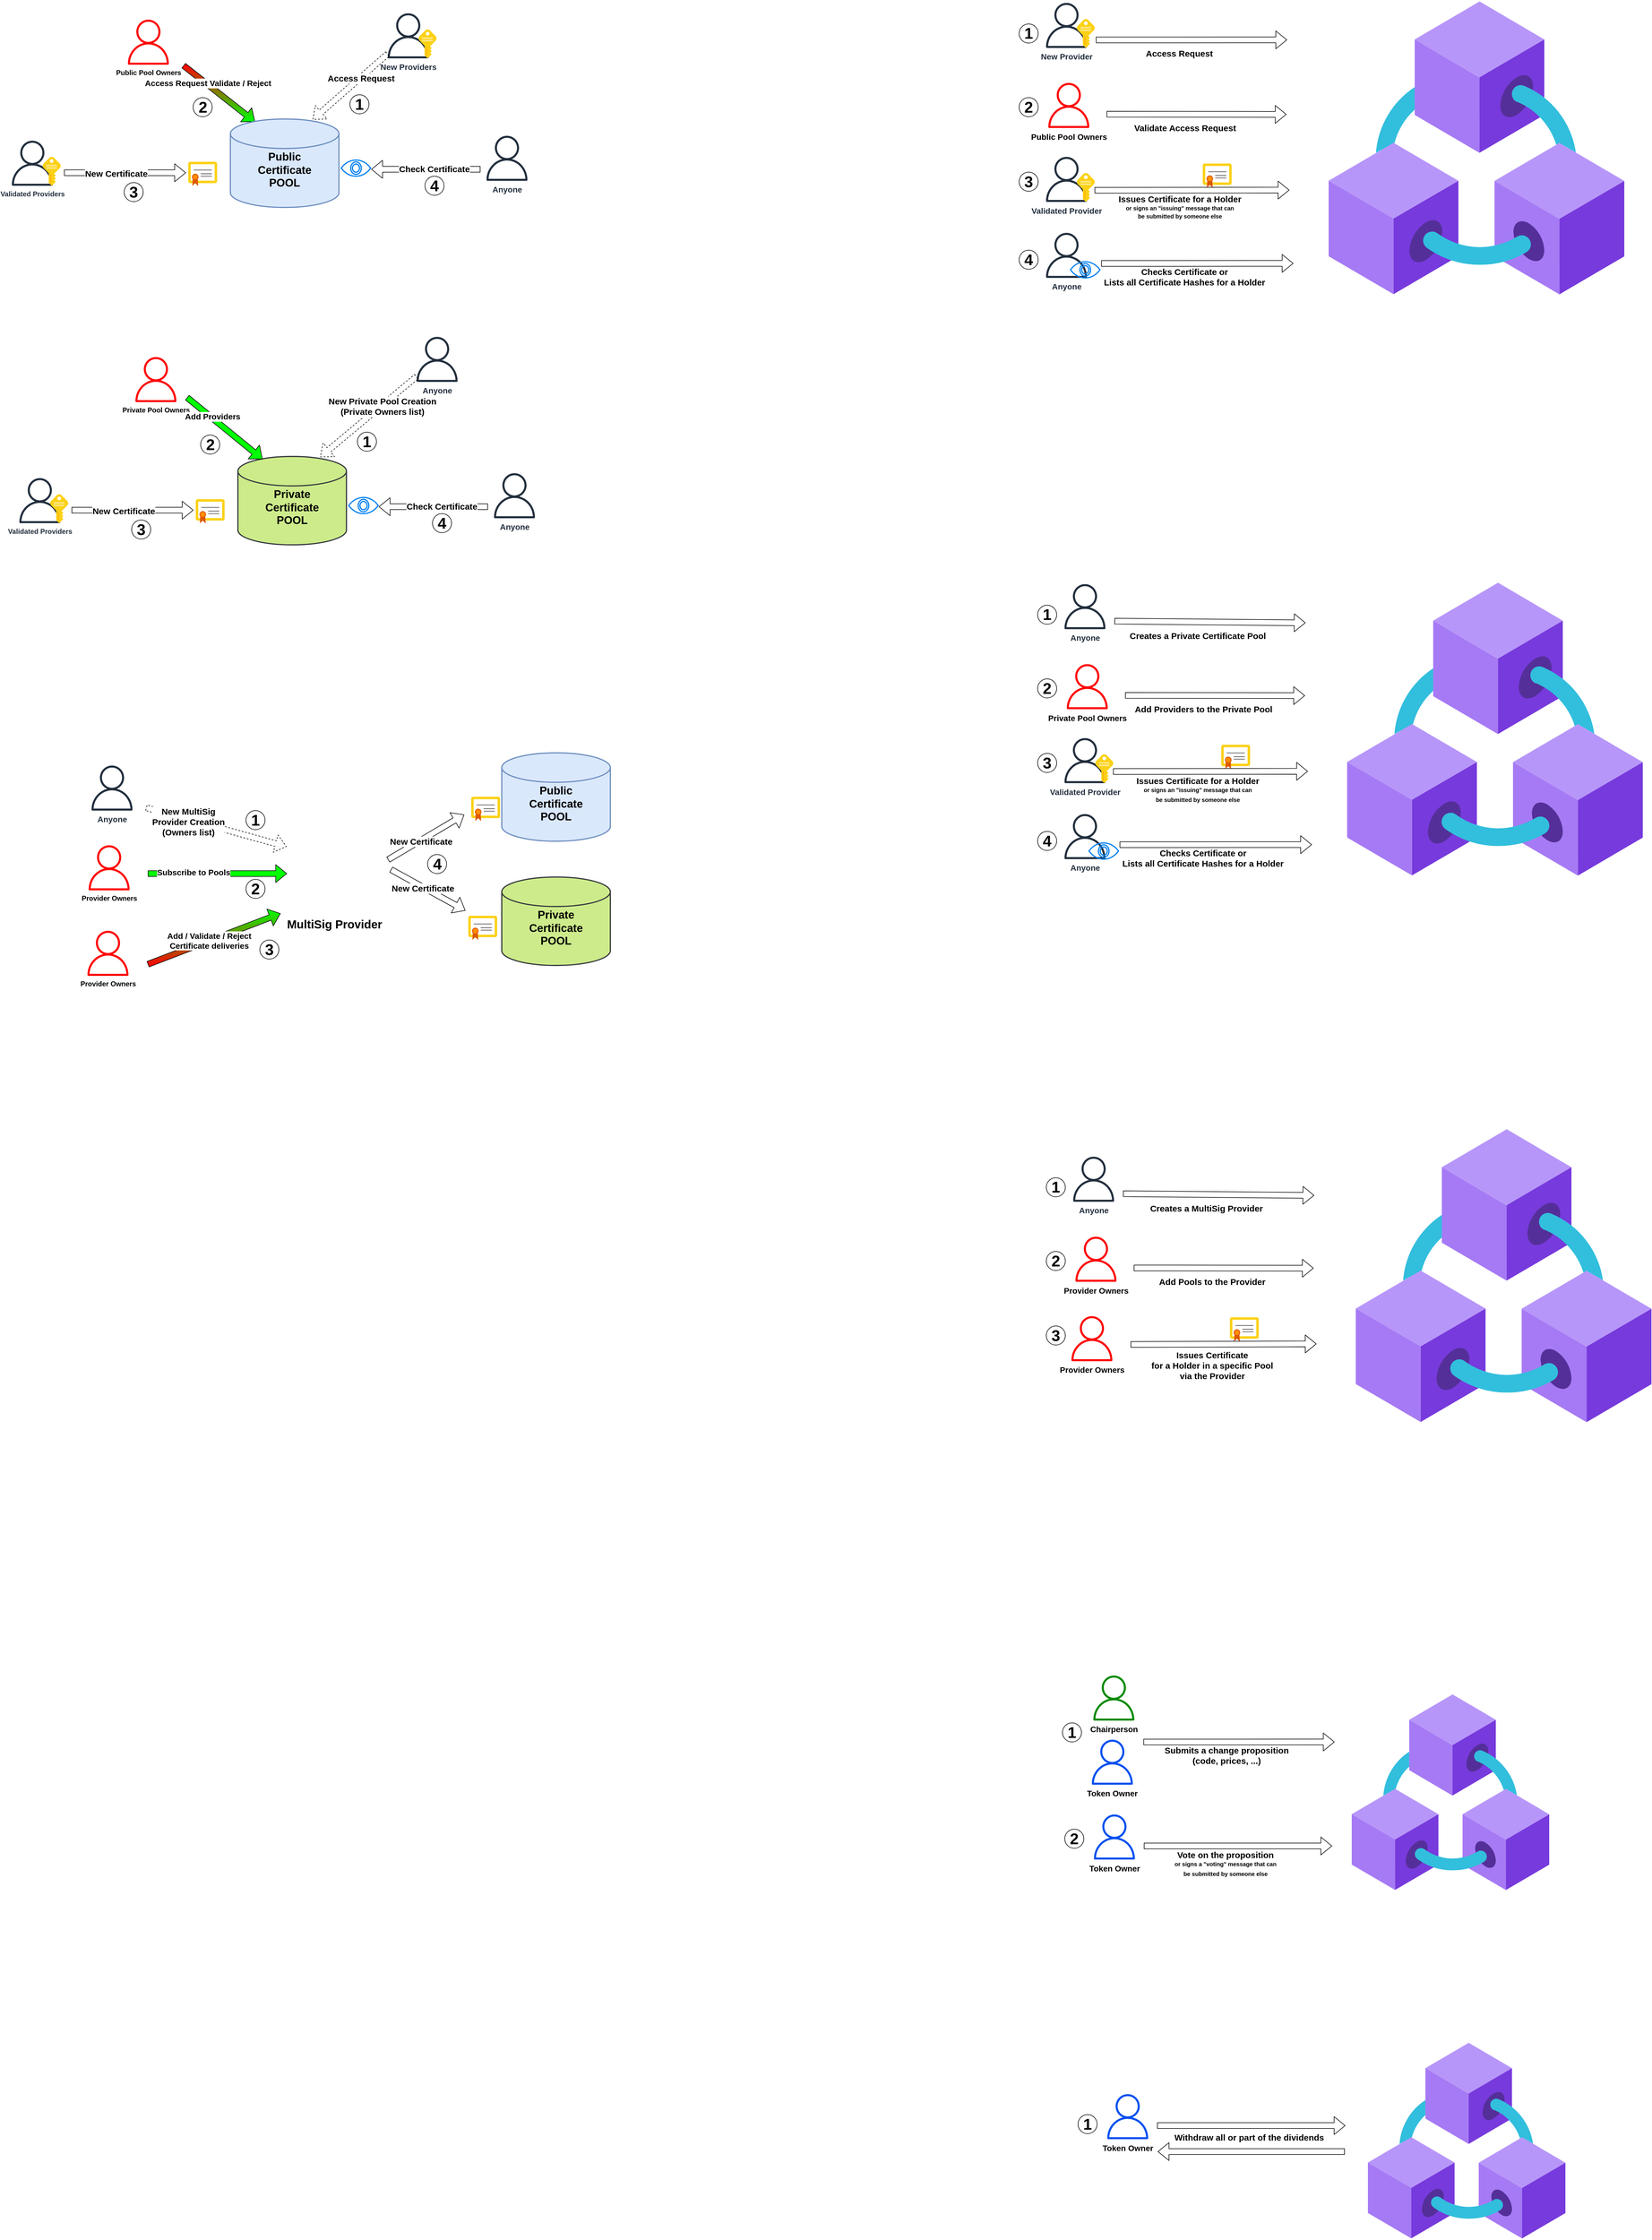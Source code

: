 <mxfile version="15.2.9" type="github">
  <diagram id="2_7LosgEdVpiRMIQfIVS" name="Page-1">
    <mxGraphModel dx="1146" dy="548" grid="0" gridSize="10" guides="1" tooltips="1" connect="1" arrows="1" fold="1" page="0" pageScale="1" pageWidth="827" pageHeight="1169" math="0" shadow="0">
      <root>
        <mxCell id="0" />
        <mxCell id="1" parent="0" />
        <mxCell id="CVqee3alxtFutnKoP7we-18" value="" style="shape=flexArrow;endArrow=classic;html=1;fillColor=#FF0000;gradientColor=#00FF00;entryX=0.227;entryY=0.031;entryDx=0;entryDy=0;entryPerimeter=0;exitX=0.906;exitY=0.961;exitDx=0;exitDy=0;exitPerimeter=0;" parent="1" source="CVqee3alxtFutnKoP7we-11" target="CVqee3alxtFutnKoP7we-1" edge="1">
          <mxGeometry width="50" height="50" relative="1" as="geometry">
            <mxPoint x="355" y="125" as="sourcePoint" />
            <mxPoint x="544" y="204" as="targetPoint" />
          </mxGeometry>
        </mxCell>
        <mxCell id="CVqee3alxtFutnKoP7we-19" value="&lt;b&gt;&lt;font style=&quot;font-size: 14px&quot;&gt;Access Request Validate / Reject&lt;/font&gt;&lt;/b&gt;" style="edgeLabel;html=1;align=center;verticalAlign=middle;resizable=0;points=[];" parent="CVqee3alxtFutnKoP7we-18" vertex="1" connectable="0">
          <mxGeometry x="-0.347" y="2" relative="1" as="geometry">
            <mxPoint as="offset" />
          </mxGeometry>
        </mxCell>
        <mxCell id="CVqee3alxtFutnKoP7we-1" value="&lt;b&gt;&lt;font style=&quot;font-size: 19px&quot;&gt;&lt;br&gt;Public&lt;br&gt;Certificate&lt;br&gt;POOL&lt;/font&gt;&lt;/b&gt;" style="strokeWidth=2;html=1;shape=mxgraph.flowchart.database;whiteSpace=wrap;fillColor=#dae8fc;strokeColor=#6c8ebf;" parent="1" vertex="1">
          <mxGeometry x="452" y="210" width="188" height="153" as="geometry" />
        </mxCell>
        <mxCell id="CVqee3alxtFutnKoP7we-3" value="&lt;b&gt;Validated Providers&lt;/b&gt;" style="outlineConnect=0;fontColor=#232F3E;gradientColor=none;fillColor=#232F3E;strokeColor=none;dashed=0;verticalLabelPosition=bottom;verticalAlign=top;align=center;html=1;fontSize=12;fontStyle=0;aspect=fixed;pointerEvents=1;shape=mxgraph.aws4.user;" parent="1" vertex="1">
          <mxGeometry x="70" y="247.5" width="78" height="78" as="geometry" />
        </mxCell>
        <mxCell id="CVqee3alxtFutnKoP7we-4" value="&lt;font style=&quot;font-size: 14px&quot;&gt;&lt;b&gt;Anyone&lt;/b&gt;&lt;/font&gt;" style="outlineConnect=0;fontColor=#232F3E;gradientColor=none;fillColor=#232F3E;strokeColor=none;dashed=0;verticalLabelPosition=bottom;verticalAlign=top;align=center;html=1;fontSize=12;fontStyle=0;aspect=fixed;pointerEvents=1;shape=mxgraph.aws4.user;" parent="1" vertex="1">
          <mxGeometry x="892" y="239" width="78" height="78" as="geometry" />
        </mxCell>
        <mxCell id="CVqee3alxtFutnKoP7we-8" value="" style="aspect=fixed;html=1;points=[];align=center;image;fontSize=12;image=img/lib/mscae/Certificate.svg;fillColor=none;" parent="1" vertex="1">
          <mxGeometry x="379" y="284" width="50" height="42" as="geometry" />
        </mxCell>
        <mxCell id="CVqee3alxtFutnKoP7we-10" value="&lt;b&gt;Public Pool Owners&lt;/b&gt;" style="outlineConnect=0;dashed=0;verticalLabelPosition=bottom;verticalAlign=top;align=center;html=1;fontSize=12;fontStyle=0;aspect=fixed;pointerEvents=1;shape=mxgraph.aws4.user;strokeColor=#36393d;fillColor=#FF0000;" parent="1" vertex="1">
          <mxGeometry x="271" y="38" width="78" height="78" as="geometry" />
        </mxCell>
        <mxCell id="CVqee3alxtFutnKoP7we-11" value="" style="shape=image;html=1;verticalAlign=top;verticalLabelPosition=bottom;labelBackgroundColor=#ffffff;imageAspect=0;aspect=fixed;image=https://cdn0.iconfinder.com/data/icons/small-n-flat/24/678136-shield-warning-128.png;strokeColor=#000000;fillColor=#000000;" parent="1" vertex="1">
          <mxGeometry x="311" y="54" width="66" height="66" as="geometry" />
        </mxCell>
        <mxCell id="CVqee3alxtFutnKoP7we-12" value="" style="shape=flexArrow;endArrow=classic;html=1;" parent="1" edge="1">
          <mxGeometry width="50" height="50" relative="1" as="geometry">
            <mxPoint x="164" y="303" as="sourcePoint" />
            <mxPoint x="375" y="303" as="targetPoint" />
          </mxGeometry>
        </mxCell>
        <mxCell id="CVqee3alxtFutnKoP7we-23" value="&lt;b&gt;&lt;font style=&quot;font-size: 15px&quot;&gt;New Certificate&lt;/font&gt;&lt;/b&gt;" style="edgeLabel;html=1;align=center;verticalAlign=middle;resizable=0;points=[];" parent="CVqee3alxtFutnKoP7we-12" vertex="1" connectable="0">
          <mxGeometry x="-0.146" y="-1" relative="1" as="geometry">
            <mxPoint as="offset" />
          </mxGeometry>
        </mxCell>
        <mxCell id="CVqee3alxtFutnKoP7we-5" value="" style="aspect=fixed;html=1;points=[];align=center;image;fontSize=12;image=img/lib/mscae/Key.svg;fillColor=none;" parent="1" vertex="1">
          <mxGeometry x="127" y="275.5" width="31" height="50" as="geometry" />
        </mxCell>
        <mxCell id="CVqee3alxtFutnKoP7we-13" value="&lt;b&gt;&lt;font style=&quot;font-size: 14px&quot;&gt;New Providers&lt;/font&gt;&lt;/b&gt;" style="outlineConnect=0;fontColor=#232F3E;gradientColor=none;fillColor=#232F3E;strokeColor=none;dashed=0;verticalLabelPosition=bottom;verticalAlign=top;align=center;html=1;fontSize=12;fontStyle=0;aspect=fixed;pointerEvents=1;shape=mxgraph.aws4.user;" parent="1" vertex="1">
          <mxGeometry x="721" y="27" width="78" height="78" as="geometry" />
        </mxCell>
        <mxCell id="CVqee3alxtFutnKoP7we-14" value="" style="aspect=fixed;html=1;points=[];align=center;image;fontSize=12;image=img/lib/mscae/Key.svg;fillColor=none;" parent="1" vertex="1">
          <mxGeometry x="778" y="55" width="31" height="50" as="geometry" />
        </mxCell>
        <mxCell id="CVqee3alxtFutnKoP7we-16" value="" style="shape=flexArrow;endArrow=classic;html=1;dashed=1;entryX=0.758;entryY=0.007;entryDx=0;entryDy=0;entryPerimeter=0;" parent="1" source="CVqee3alxtFutnKoP7we-13" target="CVqee3alxtFutnKoP7we-1" edge="1">
          <mxGeometry width="50" height="50" relative="1" as="geometry">
            <mxPoint x="927" y="-37" as="sourcePoint" />
            <mxPoint x="563" y="203" as="targetPoint" />
          </mxGeometry>
        </mxCell>
        <mxCell id="CVqee3alxtFutnKoP7we-17" value="&lt;b&gt;&lt;font style=&quot;font-size: 15px&quot;&gt;Access Request&lt;/font&gt;&lt;/b&gt;" style="edgeLabel;html=1;align=center;verticalAlign=middle;resizable=0;points=[];" parent="CVqee3alxtFutnKoP7we-16" vertex="1" connectable="0">
          <mxGeometry x="-0.28" y="1" relative="1" as="geometry">
            <mxPoint as="offset" />
          </mxGeometry>
        </mxCell>
        <mxCell id="CVqee3alxtFutnKoP7we-25" value="&lt;font size=&quot;1&quot;&gt;&lt;b style=&quot;font-size: 27px&quot;&gt;1&lt;/b&gt;&lt;/font&gt;" style="ellipse;whiteSpace=wrap;html=1;aspect=fixed;strokeColor=#000000;fillColor=none;" parent="1" vertex="1">
          <mxGeometry x="659" y="168" width="33" height="33" as="geometry" />
        </mxCell>
        <mxCell id="CVqee3alxtFutnKoP7we-26" value="&lt;font size=&quot;1&quot;&gt;&lt;b style=&quot;font-size: 27px&quot;&gt;2&lt;/b&gt;&lt;/font&gt;" style="ellipse;whiteSpace=wrap;html=1;aspect=fixed;strokeColor=#000000;fillColor=none;" parent="1" vertex="1">
          <mxGeometry x="387.5" y="173" width="33" height="33" as="geometry" />
        </mxCell>
        <mxCell id="CVqee3alxtFutnKoP7we-27" value="&lt;font size=&quot;1&quot;&gt;&lt;b style=&quot;font-size: 27px&quot;&gt;3&lt;/b&gt;&lt;/font&gt;" style="ellipse;whiteSpace=wrap;html=1;aspect=fixed;strokeColor=#000000;fillColor=none;" parent="1" vertex="1">
          <mxGeometry x="268" y="320" width="33" height="33" as="geometry" />
        </mxCell>
        <mxCell id="CVqee3alxtFutnKoP7we-28" value="" style="html=1;verticalLabelPosition=bottom;align=center;labelBackgroundColor=#ffffff;verticalAlign=top;strokeWidth=2;strokeColor=#0080F0;shadow=0;dashed=0;shape=mxgraph.ios7.icons.eye;fillColor=none;" parent="1" vertex="1">
          <mxGeometry x="644" y="281" width="51" height="28" as="geometry" />
        </mxCell>
        <mxCell id="CVqee3alxtFutnKoP7we-29" value="" style="shape=flexArrow;endArrow=classic;html=1;" parent="1" edge="1">
          <mxGeometry width="50" height="50" relative="1" as="geometry">
            <mxPoint x="885" y="297" as="sourcePoint" />
            <mxPoint x="696" y="297" as="targetPoint" />
          </mxGeometry>
        </mxCell>
        <mxCell id="CVqee3alxtFutnKoP7we-30" value="&lt;b&gt;&lt;font style=&quot;font-size: 15px&quot;&gt;Check Certificate&lt;/font&gt;&lt;/b&gt;" style="edgeLabel;html=1;align=center;verticalAlign=middle;resizable=0;points=[];" parent="CVqee3alxtFutnKoP7we-29" vertex="1" connectable="0">
          <mxGeometry x="-0.146" y="-1" relative="1" as="geometry">
            <mxPoint as="offset" />
          </mxGeometry>
        </mxCell>
        <mxCell id="CVqee3alxtFutnKoP7we-32" value="&lt;font size=&quot;1&quot;&gt;&lt;b style=&quot;font-size: 27px&quot;&gt;4&lt;/b&gt;&lt;/font&gt;" style="ellipse;whiteSpace=wrap;html=1;aspect=fixed;strokeColor=#000000;fillColor=none;" parent="1" vertex="1">
          <mxGeometry x="789" y="309" width="33" height="33" as="geometry" />
        </mxCell>
        <mxCell id="CVqee3alxtFutnKoP7we-56" value="" style="shape=image;html=1;verticalAlign=top;verticalLabelPosition=bottom;labelBackgroundColor=#ffffff;imageAspect=0;aspect=fixed;image=https://cdn4.iconfinder.com/data/icons/cryptocoins/227/ETH-alt-128.png;strokeColor=#000000;fillColor=#FF0000;" parent="1" vertex="1">
          <mxGeometry x="644" y="97" width="35" height="35" as="geometry" />
        </mxCell>
        <mxCell id="CVqee3alxtFutnKoP7we-79" value="" style="shape=image;html=1;verticalAlign=top;verticalLabelPosition=bottom;labelBackgroundColor=#ffffff;imageAspect=0;aspect=fixed;image=https://cdn4.iconfinder.com/data/icons/cryptocoins/227/ETH-alt-128.png;strokeColor=#000000;fillColor=#FF0000;" parent="1" vertex="1">
          <mxGeometry x="271" y="254" width="35" height="35" as="geometry" />
        </mxCell>
        <mxCell id="CVqee3alxtFutnKoP7we-80" value="&lt;b&gt;&lt;font style=&quot;font-size: 19px&quot;&gt;&lt;br&gt;Private&lt;br&gt;Certificate&lt;br&gt;POOL&lt;/font&gt;&lt;/b&gt;" style="strokeWidth=2;html=1;shape=mxgraph.flowchart.database;whiteSpace=wrap;fillColor=#cdeb8b;strokeColor=#36393d;" parent="1" vertex="1">
          <mxGeometry x="465" y="794" width="188" height="153" as="geometry" />
        </mxCell>
        <mxCell id="CVqee3alxtFutnKoP7we-81" value="&lt;b&gt;Validated Providers&lt;/b&gt;" style="outlineConnect=0;fontColor=#232F3E;gradientColor=none;fillColor=#232F3E;strokeColor=none;dashed=0;verticalLabelPosition=bottom;verticalAlign=top;align=center;html=1;fontSize=12;fontStyle=0;aspect=fixed;pointerEvents=1;shape=mxgraph.aws4.user;" parent="1" vertex="1">
          <mxGeometry x="83" y="831.5" width="78" height="78" as="geometry" />
        </mxCell>
        <mxCell id="CVqee3alxtFutnKoP7we-82" value="&lt;font style=&quot;font-size: 14px&quot;&gt;&lt;b&gt;Anyone&lt;/b&gt;&lt;/font&gt;" style="outlineConnect=0;fontColor=#232F3E;gradientColor=none;fillColor=#232F3E;strokeColor=none;dashed=0;verticalLabelPosition=bottom;verticalAlign=top;align=center;html=1;fontSize=12;fontStyle=0;aspect=fixed;pointerEvents=1;shape=mxgraph.aws4.user;" parent="1" vertex="1">
          <mxGeometry x="905" y="823" width="78" height="78" as="geometry" />
        </mxCell>
        <mxCell id="CVqee3alxtFutnKoP7we-83" value="" style="aspect=fixed;html=1;points=[];align=center;image;fontSize=12;image=img/lib/mscae/Certificate.svg;fillColor=none;" parent="1" vertex="1">
          <mxGeometry x="392" y="868" width="50" height="42" as="geometry" />
        </mxCell>
        <mxCell id="CVqee3alxtFutnKoP7we-84" value="&lt;b&gt;Private Pool Owners&lt;/b&gt;" style="outlineConnect=0;dashed=0;verticalLabelPosition=bottom;verticalAlign=top;align=center;html=1;fontSize=12;fontStyle=0;aspect=fixed;pointerEvents=1;shape=mxgraph.aws4.user;strokeColor=#36393d;fillColor=#FF0000;" parent="1" vertex="1">
          <mxGeometry x="284" y="622" width="78" height="78" as="geometry" />
        </mxCell>
        <mxCell id="CVqee3alxtFutnKoP7we-85" value="" style="shape=image;html=1;verticalAlign=top;verticalLabelPosition=bottom;labelBackgroundColor=#ffffff;imageAspect=0;aspect=fixed;image=https://cdn0.iconfinder.com/data/icons/small-n-flat/24/678136-shield-warning-128.png;strokeColor=#000000;fillColor=#000000;" parent="1" vertex="1">
          <mxGeometry x="324" y="638" width="66" height="66" as="geometry" />
        </mxCell>
        <mxCell id="CVqee3alxtFutnKoP7we-86" value="" style="shape=flexArrow;endArrow=classic;html=1;" parent="1" edge="1">
          <mxGeometry width="50" height="50" relative="1" as="geometry">
            <mxPoint x="177" y="887" as="sourcePoint" />
            <mxPoint x="388" y="887" as="targetPoint" />
          </mxGeometry>
        </mxCell>
        <mxCell id="CVqee3alxtFutnKoP7we-87" value="&lt;b&gt;&lt;font style=&quot;font-size: 15px&quot;&gt;New Certificate&lt;/font&gt;&lt;/b&gt;" style="edgeLabel;html=1;align=center;verticalAlign=middle;resizable=0;points=[];" parent="CVqee3alxtFutnKoP7we-86" vertex="1" connectable="0">
          <mxGeometry x="-0.146" y="-1" relative="1" as="geometry">
            <mxPoint as="offset" />
          </mxGeometry>
        </mxCell>
        <mxCell id="CVqee3alxtFutnKoP7we-88" value="" style="aspect=fixed;html=1;points=[];align=center;image;fontSize=12;image=img/lib/mscae/Key.svg;fillColor=none;" parent="1" vertex="1">
          <mxGeometry x="140" y="859.5" width="31" height="50" as="geometry" />
        </mxCell>
        <mxCell id="CVqee3alxtFutnKoP7we-89" value="&lt;b style=&quot;font-size: 14px&quot;&gt;Anyone&lt;/b&gt;" style="outlineConnect=0;fontColor=#232F3E;gradientColor=none;fillColor=#232F3E;strokeColor=none;dashed=0;verticalLabelPosition=bottom;verticalAlign=top;align=center;html=1;fontSize=12;fontStyle=0;aspect=fixed;pointerEvents=1;shape=mxgraph.aws4.user;" parent="1" vertex="1">
          <mxGeometry x="771" y="587" width="78" height="78" as="geometry" />
        </mxCell>
        <mxCell id="CVqee3alxtFutnKoP7we-91" value="" style="shape=flexArrow;endArrow=classic;html=1;dashed=1;entryX=0.758;entryY=0.007;entryDx=0;entryDy=0;entryPerimeter=0;" parent="1" source="CVqee3alxtFutnKoP7we-89" target="CVqee3alxtFutnKoP7we-80" edge="1">
          <mxGeometry width="50" height="50" relative="1" as="geometry">
            <mxPoint x="940" y="547" as="sourcePoint" />
            <mxPoint x="576" y="787" as="targetPoint" />
          </mxGeometry>
        </mxCell>
        <mxCell id="CVqee3alxtFutnKoP7we-92" value="&lt;b&gt;&lt;font style=&quot;font-size: 15px&quot;&gt;New Private Pool Creation&lt;br&gt;(Private Owners list)&lt;br&gt;&lt;/font&gt;&lt;/b&gt;" style="edgeLabel;html=1;align=center;verticalAlign=middle;resizable=0;points=[];" parent="CVqee3alxtFutnKoP7we-91" vertex="1" connectable="0">
          <mxGeometry x="-0.28" y="1" relative="1" as="geometry">
            <mxPoint as="offset" />
          </mxGeometry>
        </mxCell>
        <mxCell id="CVqee3alxtFutnKoP7we-93" value="" style="shape=flexArrow;endArrow=classic;html=1;entryX=0.227;entryY=0.031;entryDx=0;entryDy=0;entryPerimeter=0;fillColor=#00FF00;" parent="1" target="CVqee3alxtFutnKoP7we-80" edge="1">
          <mxGeometry width="50" height="50" relative="1" as="geometry">
            <mxPoint x="377" y="692" as="sourcePoint" />
            <mxPoint x="557" y="788" as="targetPoint" />
          </mxGeometry>
        </mxCell>
        <mxCell id="CVqee3alxtFutnKoP7we-94" value="&lt;b&gt;&lt;font style=&quot;font-size: 14px&quot;&gt;Add Providers&lt;/font&gt;&lt;/b&gt;" style="edgeLabel;html=1;align=center;verticalAlign=middle;resizable=0;points=[];" parent="CVqee3alxtFutnKoP7we-93" vertex="1" connectable="0">
          <mxGeometry x="-0.347" y="2" relative="1" as="geometry">
            <mxPoint as="offset" />
          </mxGeometry>
        </mxCell>
        <mxCell id="CVqee3alxtFutnKoP7we-95" value="&lt;font size=&quot;1&quot;&gt;&lt;b style=&quot;font-size: 27px&quot;&gt;1&lt;/b&gt;&lt;/font&gt;" style="ellipse;whiteSpace=wrap;html=1;aspect=fixed;strokeColor=#000000;fillColor=none;" parent="1" vertex="1">
          <mxGeometry x="672" y="752" width="33" height="33" as="geometry" />
        </mxCell>
        <mxCell id="CVqee3alxtFutnKoP7we-96" value="&lt;font size=&quot;1&quot;&gt;&lt;b style=&quot;font-size: 27px&quot;&gt;2&lt;/b&gt;&lt;/font&gt;" style="ellipse;whiteSpace=wrap;html=1;aspect=fixed;strokeColor=#000000;fillColor=none;" parent="1" vertex="1">
          <mxGeometry x="400.5" y="757" width="33" height="33" as="geometry" />
        </mxCell>
        <mxCell id="CVqee3alxtFutnKoP7we-97" value="&lt;font size=&quot;1&quot;&gt;&lt;b style=&quot;font-size: 27px&quot;&gt;3&lt;/b&gt;&lt;/font&gt;" style="ellipse;whiteSpace=wrap;html=1;aspect=fixed;strokeColor=#000000;fillColor=none;" parent="1" vertex="1">
          <mxGeometry x="281" y="904" width="33" height="33" as="geometry" />
        </mxCell>
        <mxCell id="CVqee3alxtFutnKoP7we-98" value="" style="html=1;verticalLabelPosition=bottom;align=center;labelBackgroundColor=#ffffff;verticalAlign=top;strokeWidth=2;strokeColor=#0080F0;shadow=0;dashed=0;shape=mxgraph.ios7.icons.eye;fillColor=none;" parent="1" vertex="1">
          <mxGeometry x="657" y="865" width="51" height="28" as="geometry" />
        </mxCell>
        <mxCell id="CVqee3alxtFutnKoP7we-99" value="" style="shape=flexArrow;endArrow=classic;html=1;" parent="1" edge="1">
          <mxGeometry width="50" height="50" relative="1" as="geometry">
            <mxPoint x="898" y="881" as="sourcePoint" />
            <mxPoint x="709" y="881" as="targetPoint" />
          </mxGeometry>
        </mxCell>
        <mxCell id="CVqee3alxtFutnKoP7we-100" value="&lt;b&gt;&lt;font style=&quot;font-size: 15px&quot;&gt;Check Certificate&lt;/font&gt;&lt;/b&gt;" style="edgeLabel;html=1;align=center;verticalAlign=middle;resizable=0;points=[];" parent="CVqee3alxtFutnKoP7we-99" vertex="1" connectable="0">
          <mxGeometry x="-0.146" y="-1" relative="1" as="geometry">
            <mxPoint as="offset" />
          </mxGeometry>
        </mxCell>
        <mxCell id="CVqee3alxtFutnKoP7we-101" value="&lt;font size=&quot;1&quot;&gt;&lt;b style=&quot;font-size: 27px&quot;&gt;4&lt;/b&gt;&lt;/font&gt;" style="ellipse;whiteSpace=wrap;html=1;aspect=fixed;strokeColor=#000000;fillColor=none;" parent="1" vertex="1">
          <mxGeometry x="802" y="893" width="33" height="33" as="geometry" />
        </mxCell>
        <mxCell id="CVqee3alxtFutnKoP7we-102" value="" style="shape=image;html=1;verticalAlign=top;verticalLabelPosition=bottom;labelBackgroundColor=#ffffff;imageAspect=0;aspect=fixed;image=https://cdn4.iconfinder.com/data/icons/cryptocoins/227/ETH-alt-128.png;strokeColor=#000000;fillColor=#FF0000;" parent="1" vertex="1">
          <mxGeometry x="694" y="650" width="35" height="35" as="geometry" />
        </mxCell>
        <mxCell id="CVqee3alxtFutnKoP7we-127" value="&lt;font style=&quot;font-size: 20px&quot;&gt;&lt;b&gt;MultiSig Provider&lt;/b&gt;&lt;/font&gt;" style="shape=image;html=1;verticalAlign=top;verticalLabelPosition=bottom;labelBackgroundColor=#ffffff;imageAspect=0;aspect=fixed;image=https://cdn2.iconfinder.com/data/icons/pinpoint-interface/48/files-128.png;strokeColor=#000000;fillColor=#FF0000;" parent="1" vertex="1">
          <mxGeometry x="539" y="1399" width="186" height="186" as="geometry" />
        </mxCell>
        <mxCell id="CVqee3alxtFutnKoP7we-128" value="&lt;b style=&quot;font-size: 14px&quot;&gt;Anyone&lt;/b&gt;" style="outlineConnect=0;fontColor=#232F3E;gradientColor=none;fillColor=#232F3E;strokeColor=none;dashed=0;verticalLabelPosition=bottom;verticalAlign=top;align=center;html=1;fontSize=12;fontStyle=0;aspect=fixed;pointerEvents=1;shape=mxgraph.aws4.user;" parent="1" vertex="1">
          <mxGeometry x="208" y="1329" width="78" height="78" as="geometry" />
        </mxCell>
        <mxCell id="CVqee3alxtFutnKoP7we-129" value="" style="shape=flexArrow;endArrow=classic;html=1;dashed=1;entryX=0.055;entryY=0.378;entryDx=0;entryDy=0;entryPerimeter=0;" parent="1" target="CVqee3alxtFutnKoP7we-127" edge="1">
          <mxGeometry width="50" height="50" relative="1" as="geometry">
            <mxPoint x="306" y="1402" as="sourcePoint" />
            <mxPoint x="259.504" y="1381.509" as="targetPoint" />
          </mxGeometry>
        </mxCell>
        <mxCell id="CVqee3alxtFutnKoP7we-130" value="&lt;b&gt;&lt;font style=&quot;font-size: 15px&quot;&gt;New MultiSig &lt;br&gt;Provider Creation&lt;br&gt;(Owners list)&lt;br&gt;&lt;/font&gt;&lt;/b&gt;" style="edgeLabel;html=1;align=center;verticalAlign=middle;resizable=0;points=[];" parent="CVqee3alxtFutnKoP7we-129" vertex="1" connectable="0">
          <mxGeometry x="-0.28" y="1" relative="1" as="geometry">
            <mxPoint x="-15" as="offset" />
          </mxGeometry>
        </mxCell>
        <mxCell id="CVqee3alxtFutnKoP7we-134" value="&lt;b&gt;Provider Owners&lt;/b&gt;" style="outlineConnect=0;dashed=0;verticalLabelPosition=bottom;verticalAlign=top;align=center;html=1;fontSize=12;fontStyle=0;aspect=fixed;pointerEvents=1;shape=mxgraph.aws4.user;strokeColor=#36393d;fillColor=#FF0000;" parent="1" vertex="1">
          <mxGeometry x="203" y="1467" width="78" height="78" as="geometry" />
        </mxCell>
        <mxCell id="CVqee3alxtFutnKoP7we-135" value="" style="shape=image;html=1;verticalAlign=top;verticalLabelPosition=bottom;labelBackgroundColor=#ffffff;imageAspect=0;aspect=fixed;image=https://cdn0.iconfinder.com/data/icons/small-n-flat/24/678136-shield-warning-128.png;strokeColor=#000000;fillColor=#000000;" parent="1" vertex="1">
          <mxGeometry x="243" y="1483" width="66" height="66" as="geometry" />
        </mxCell>
        <mxCell id="CVqee3alxtFutnKoP7we-136" value="" style="shape=flexArrow;endArrow=classic;html=1;fillColor=#00FF00;exitX=1;exitY=0.5;exitDx=0;exitDy=0;" parent="1" source="CVqee3alxtFutnKoP7we-135" edge="1">
          <mxGeometry width="50" height="50" relative="1" as="geometry">
            <mxPoint x="274" y="1865" as="sourcePoint" />
            <mxPoint x="550" y="1516" as="targetPoint" />
          </mxGeometry>
        </mxCell>
        <mxCell id="CVqee3alxtFutnKoP7we-137" value="&lt;span style=&quot;font-size: 14px&quot;&gt;&lt;b&gt;Subscribe to Pools&lt;/b&gt;&lt;/span&gt;" style="edgeLabel;html=1;align=center;verticalAlign=middle;resizable=0;points=[];" parent="CVqee3alxtFutnKoP7we-136" vertex="1" connectable="0">
          <mxGeometry x="-0.347" y="2" relative="1" as="geometry">
            <mxPoint as="offset" />
          </mxGeometry>
        </mxCell>
        <mxCell id="CVqee3alxtFutnKoP7we-139" value="&lt;font size=&quot;1&quot;&gt;&lt;b style=&quot;font-size: 27px&quot;&gt;1&lt;/b&gt;&lt;/font&gt;" style="ellipse;whiteSpace=wrap;html=1;aspect=fixed;strokeColor=#000000;fillColor=none;" parent="1" vertex="1">
          <mxGeometry x="479" y="1407" width="33" height="33" as="geometry" />
        </mxCell>
        <mxCell id="CVqee3alxtFutnKoP7we-140" value="&lt;b&gt;Provider Owners&lt;/b&gt;" style="outlineConnect=0;dashed=0;verticalLabelPosition=bottom;verticalAlign=top;align=center;html=1;fontSize=12;fontStyle=0;aspect=fixed;pointerEvents=1;shape=mxgraph.aws4.user;strokeColor=#36393d;fillColor=#FF0000;" parent="1" vertex="1">
          <mxGeometry x="201" y="1615" width="78" height="78" as="geometry" />
        </mxCell>
        <mxCell id="CVqee3alxtFutnKoP7we-141" value="" style="shape=image;html=1;verticalAlign=top;verticalLabelPosition=bottom;labelBackgroundColor=#ffffff;imageAspect=0;aspect=fixed;image=https://cdn0.iconfinder.com/data/icons/small-n-flat/24/678136-shield-warning-128.png;strokeColor=#000000;fillColor=#000000;" parent="1" vertex="1">
          <mxGeometry x="241" y="1631" width="66" height="66" as="geometry" />
        </mxCell>
        <mxCell id="CVqee3alxtFutnKoP7we-142" value="&lt;font size=&quot;1&quot;&gt;&lt;b style=&quot;font-size: 27px&quot;&gt;2&lt;/b&gt;&lt;/font&gt;" style="ellipse;whiteSpace=wrap;html=1;aspect=fixed;strokeColor=#000000;fillColor=none;" parent="1" vertex="1">
          <mxGeometry x="479" y="1526" width="33" height="33" as="geometry" />
        </mxCell>
        <mxCell id="CVqee3alxtFutnKoP7we-143" value="" style="shape=flexArrow;endArrow=classic;html=1;fillColor=#00FF00;entryX=0;entryY=1;entryDx=0;entryDy=0;gradientColor=#FF0000;" parent="1" target="CVqee3alxtFutnKoP7we-127" edge="1">
          <mxGeometry width="50" height="50" relative="1" as="geometry">
            <mxPoint x="309" y="1673" as="sourcePoint" />
            <mxPoint x="627.0" y="1739" as="targetPoint" />
          </mxGeometry>
        </mxCell>
        <mxCell id="CVqee3alxtFutnKoP7we-144" value="&lt;span style=&quot;font-size: 14px&quot;&gt;&lt;b&gt;Add / Validate / Reject&lt;br&gt;Certificate deliveries&lt;br&gt;&lt;/b&gt;&lt;/span&gt;" style="edgeLabel;html=1;align=center;verticalAlign=middle;resizable=0;points=[];" parent="CVqee3alxtFutnKoP7we-143" vertex="1" connectable="0">
          <mxGeometry x="-0.347" y="2" relative="1" as="geometry">
            <mxPoint x="31" y="-11" as="offset" />
          </mxGeometry>
        </mxCell>
        <mxCell id="CVqee3alxtFutnKoP7we-146" value="&lt;font size=&quot;1&quot;&gt;&lt;b style=&quot;font-size: 27px&quot;&gt;3&lt;/b&gt;&lt;/font&gt;" style="ellipse;whiteSpace=wrap;html=1;aspect=fixed;strokeColor=#000000;fillColor=none;" parent="1" vertex="1">
          <mxGeometry x="503" y="1631" width="33" height="33" as="geometry" />
        </mxCell>
        <mxCell id="CVqee3alxtFutnKoP7we-147" value="&lt;b&gt;&lt;font style=&quot;font-size: 19px&quot;&gt;&lt;br&gt;Public&lt;br&gt;Certificate&lt;br&gt;POOL&lt;/font&gt;&lt;/b&gt;" style="strokeWidth=2;html=1;shape=mxgraph.flowchart.database;whiteSpace=wrap;fillColor=#dae8fc;strokeColor=#6c8ebf;" parent="1" vertex="1">
          <mxGeometry x="922" y="1307" width="188" height="153" as="geometry" />
        </mxCell>
        <mxCell id="CVqee3alxtFutnKoP7we-148" value="&lt;b&gt;&lt;font style=&quot;font-size: 19px&quot;&gt;&lt;br&gt;Private&lt;br&gt;Certificate&lt;br&gt;POOL&lt;/font&gt;&lt;/b&gt;" style="strokeWidth=2;html=1;shape=mxgraph.flowchart.database;whiteSpace=wrap;fillColor=#cdeb8b;strokeColor=#36393d;" parent="1" vertex="1">
          <mxGeometry x="922" y="1522" width="188" height="153" as="geometry" />
        </mxCell>
        <mxCell id="CVqee3alxtFutnKoP7we-149" value="" style="shape=flexArrow;endArrow=classic;html=1;exitX=1;exitY=0.5;exitDx=0;exitDy=0;" parent="1" source="CVqee3alxtFutnKoP7we-127" edge="1">
          <mxGeometry width="50" height="50" relative="1" as="geometry">
            <mxPoint x="732" y="1843" as="sourcePoint" />
            <mxPoint x="857" y="1414" as="targetPoint" />
          </mxGeometry>
        </mxCell>
        <mxCell id="CVqee3alxtFutnKoP7we-150" value="&lt;b&gt;&lt;font style=&quot;font-size: 15px&quot;&gt;New Certificate&lt;/font&gt;&lt;/b&gt;" style="edgeLabel;html=1;align=center;verticalAlign=middle;resizable=0;points=[];" parent="CVqee3alxtFutnKoP7we-149" vertex="1" connectable="0">
          <mxGeometry x="-0.146" y="-1" relative="1" as="geometry">
            <mxPoint as="offset" />
          </mxGeometry>
        </mxCell>
        <mxCell id="CVqee3alxtFutnKoP7we-151" value="" style="aspect=fixed;html=1;points=[];align=center;image;fontSize=12;image=img/lib/mscae/Certificate.svg;fillColor=none;" parent="1" vertex="1">
          <mxGeometry x="869" y="1383" width="50" height="42" as="geometry" />
        </mxCell>
        <mxCell id="CVqee3alxtFutnKoP7we-152" value="" style="aspect=fixed;html=1;points=[];align=center;image;fontSize=12;image=img/lib/mscae/Certificate.svg;fillColor=none;" parent="1" vertex="1">
          <mxGeometry x="864" y="1589" width="50" height="42" as="geometry" />
        </mxCell>
        <mxCell id="CVqee3alxtFutnKoP7we-153" value="" style="shape=flexArrow;endArrow=classic;html=1;" parent="1" edge="1">
          <mxGeometry width="50" height="50" relative="1" as="geometry">
            <mxPoint x="730" y="1509" as="sourcePoint" />
            <mxPoint x="859" y="1580" as="targetPoint" />
          </mxGeometry>
        </mxCell>
        <mxCell id="CVqee3alxtFutnKoP7we-154" value="&lt;b&gt;&lt;font style=&quot;font-size: 15px&quot;&gt;New Certificate&lt;/font&gt;&lt;/b&gt;" style="edgeLabel;html=1;align=center;verticalAlign=middle;resizable=0;points=[];" parent="CVqee3alxtFutnKoP7we-153" vertex="1" connectable="0">
          <mxGeometry x="-0.146" y="-1" relative="1" as="geometry">
            <mxPoint as="offset" />
          </mxGeometry>
        </mxCell>
        <mxCell id="CVqee3alxtFutnKoP7we-155" value="&lt;font size=&quot;1&quot;&gt;&lt;b style=&quot;font-size: 27px&quot;&gt;4&lt;/b&gt;&lt;/font&gt;" style="ellipse;whiteSpace=wrap;html=1;aspect=fixed;strokeColor=#000000;fillColor=none;" parent="1" vertex="1">
          <mxGeometry x="793.5" y="1483" width="33" height="33" as="geometry" />
        </mxCell>
        <mxCell id="CVqee3alxtFutnKoP7we-156" value="" style="shape=image;html=1;verticalAlign=top;verticalLabelPosition=bottom;labelBackgroundColor=#ffffff;imageAspect=0;aspect=fixed;image=https://cdn4.iconfinder.com/data/icons/cryptocoins/227/ETH-alt-128.png;strokeColor=#000000;fillColor=#FF0000;" parent="1" vertex="1">
          <mxGeometry x="355" y="1361" width="35" height="35" as="geometry" />
        </mxCell>
        <mxCell id="CVqee3alxtFutnKoP7we-160" value="&lt;b&gt;&lt;font style=&quot;font-size: 14px&quot;&gt;Validated Provider&lt;/font&gt;&lt;/b&gt;" style="outlineConnect=0;fontColor=#232F3E;gradientColor=none;fillColor=#232F3E;strokeColor=none;dashed=0;verticalLabelPosition=bottom;verticalAlign=top;align=center;html=1;fontSize=12;fontStyle=0;aspect=fixed;pointerEvents=1;shape=mxgraph.aws4.user;" parent="1" vertex="1">
          <mxGeometry x="1861" y="275.5" width="78" height="78" as="geometry" />
        </mxCell>
        <mxCell id="CVqee3alxtFutnKoP7we-161" value="&lt;font style=&quot;font-size: 14px&quot;&gt;&lt;b&gt;Anyone&lt;/b&gt;&lt;/font&gt;" style="outlineConnect=0;fontColor=#232F3E;gradientColor=none;fillColor=#232F3E;strokeColor=none;dashed=0;verticalLabelPosition=bottom;verticalAlign=top;align=center;html=1;fontSize=12;fontStyle=0;aspect=fixed;pointerEvents=1;shape=mxgraph.aws4.user;" parent="1" vertex="1">
          <mxGeometry x="1861" y="407" width="78" height="78" as="geometry" />
        </mxCell>
        <mxCell id="CVqee3alxtFutnKoP7we-162" value="" style="aspect=fixed;html=1;points=[];align=center;image;fontSize=12;image=img/lib/mscae/Certificate.svg;fillColor=none;" parent="1" vertex="1">
          <mxGeometry x="2136" y="287" width="50" height="42" as="geometry" />
        </mxCell>
        <mxCell id="CVqee3alxtFutnKoP7we-163" value="&lt;b&gt;&lt;font style=&quot;font-size: 14px&quot;&gt;Public Pool Owners&lt;/font&gt;&lt;/b&gt;" style="outlineConnect=0;dashed=0;verticalLabelPosition=bottom;verticalAlign=top;align=center;html=1;fontSize=12;fontStyle=0;aspect=fixed;pointerEvents=1;shape=mxgraph.aws4.user;strokeColor=#36393d;fillColor=#FF0000;" parent="1" vertex="1">
          <mxGeometry x="1865" y="147.5" width="78" height="78" as="geometry" />
        </mxCell>
        <mxCell id="CVqee3alxtFutnKoP7we-164" value="" style="shape=image;html=1;verticalAlign=top;verticalLabelPosition=bottom;labelBackgroundColor=#ffffff;imageAspect=0;aspect=fixed;image=https://cdn0.iconfinder.com/data/icons/small-n-flat/24/678136-shield-warning-128.png;strokeColor=#000000;fillColor=#000000;" parent="1" vertex="1">
          <mxGeometry x="1905" y="163.5" width="66" height="66" as="geometry" />
        </mxCell>
        <mxCell id="CVqee3alxtFutnKoP7we-167" value="" style="aspect=fixed;html=1;points=[];align=center;image;fontSize=12;image=img/lib/mscae/Key.svg;fillColor=none;" parent="1" vertex="1">
          <mxGeometry x="1918" y="303.5" width="31" height="50" as="geometry" />
        </mxCell>
        <mxCell id="CVqee3alxtFutnKoP7we-168" value="&lt;b&gt;&lt;font style=&quot;font-size: 14px&quot;&gt;New Provider&lt;/font&gt;&lt;/b&gt;" style="outlineConnect=0;fontColor=#232F3E;gradientColor=none;fillColor=#232F3E;strokeColor=none;dashed=0;verticalLabelPosition=bottom;verticalAlign=top;align=center;html=1;fontSize=12;fontStyle=0;aspect=fixed;pointerEvents=1;shape=mxgraph.aws4.user;" parent="1" vertex="1">
          <mxGeometry x="1861" y="9" width="78" height="78" as="geometry" />
        </mxCell>
        <mxCell id="CVqee3alxtFutnKoP7we-169" value="" style="aspect=fixed;html=1;points=[];align=center;image;fontSize=12;image=img/lib/mscae/Key.svg;fillColor=none;" parent="1" vertex="1">
          <mxGeometry x="1918" y="37" width="31" height="50" as="geometry" />
        </mxCell>
        <mxCell id="CVqee3alxtFutnKoP7we-172" value="&lt;font size=&quot;1&quot;&gt;&lt;b style=&quot;font-size: 27px&quot;&gt;1&lt;/b&gt;&lt;/font&gt;" style="ellipse;whiteSpace=wrap;html=1;aspect=fixed;strokeColor=#000000;fillColor=none;" parent="1" vertex="1">
          <mxGeometry x="1818" y="45.5" width="33" height="33" as="geometry" />
        </mxCell>
        <mxCell id="CVqee3alxtFutnKoP7we-173" value="&lt;font size=&quot;1&quot;&gt;&lt;b style=&quot;font-size: 27px&quot;&gt;2&lt;/b&gt;&lt;/font&gt;" style="ellipse;whiteSpace=wrap;html=1;aspect=fixed;strokeColor=#000000;fillColor=none;" parent="1" vertex="1">
          <mxGeometry x="1818" y="173" width="33" height="33" as="geometry" />
        </mxCell>
        <mxCell id="CVqee3alxtFutnKoP7we-174" value="&lt;font size=&quot;1&quot;&gt;&lt;b style=&quot;font-size: 27px&quot;&gt;3&lt;/b&gt;&lt;/font&gt;" style="ellipse;whiteSpace=wrap;html=1;aspect=fixed;strokeColor=#000000;fillColor=none;" parent="1" vertex="1">
          <mxGeometry x="1818" y="302" width="33" height="33" as="geometry" />
        </mxCell>
        <mxCell id="CVqee3alxtFutnKoP7we-178" value="&lt;font size=&quot;1&quot;&gt;&lt;b style=&quot;font-size: 27px&quot;&gt;4&lt;/b&gt;&lt;/font&gt;" style="ellipse;whiteSpace=wrap;html=1;aspect=fixed;strokeColor=#000000;fillColor=none;" parent="1" vertex="1">
          <mxGeometry x="1818" y="437" width="33" height="33" as="geometry" />
        </mxCell>
        <mxCell id="CVqee3alxtFutnKoP7we-180" value="" style="shape=image;html=1;verticalAlign=top;verticalLabelPosition=bottom;labelBackgroundColor=#ffffff;imageAspect=0;aspect=fixed;image=https://cdn4.iconfinder.com/data/icons/cryptocoins/227/ETH-alt-128.png;strokeColor=#000000;fillColor=#FF0000;" parent="1" vertex="1">
          <mxGeometry x="2006" y="30.5" width="35" height="35" as="geometry" />
        </mxCell>
        <mxCell id="CVqee3alxtFutnKoP7we-175" value="" style="html=1;verticalLabelPosition=bottom;align=center;labelBackgroundColor=#ffffff;verticalAlign=top;strokeWidth=2;strokeColor=#0080F0;shadow=0;dashed=0;shape=mxgraph.ios7.icons.eye;fillColor=none;" parent="1" vertex="1">
          <mxGeometry x="1907" y="457" width="51" height="28" as="geometry" />
        </mxCell>
        <mxCell id="CVqee3alxtFutnKoP7we-182" value="" style="shape=flexArrow;endArrow=classic;html=1;exitX=1.065;exitY=0.723;exitDx=0;exitDy=0;exitPerimeter=0;" parent="1" source="CVqee3alxtFutnKoP7we-169" edge="1">
          <mxGeometry width="50" height="50" relative="1" as="geometry">
            <mxPoint x="1370" y="76" as="sourcePoint" />
            <mxPoint x="2282" y="73" as="targetPoint" />
          </mxGeometry>
        </mxCell>
        <mxCell id="CVqee3alxtFutnKoP7we-183" value="&lt;b&gt;&lt;font style=&quot;font-size: 15px&quot;&gt;Access Request&lt;/font&gt;&lt;/b&gt;" style="edgeLabel;html=1;align=center;verticalAlign=middle;resizable=0;points=[];" parent="CVqee3alxtFutnKoP7we-182" vertex="1" connectable="0">
          <mxGeometry x="-0.146" y="-1" relative="1" as="geometry">
            <mxPoint x="2" y="22" as="offset" />
          </mxGeometry>
        </mxCell>
        <mxCell id="CVqee3alxtFutnKoP7we-184" value="" style="aspect=fixed;html=1;points=[];align=center;image;fontSize=12;image=img/lib/azure2/blockchain/Azure_Blockchain_Service.svg;strokeColor=#000000;fillColor=none;" parent="1" vertex="1">
          <mxGeometry x="2354" y="4" width="512" height="512" as="geometry" />
        </mxCell>
        <mxCell id="CVqee3alxtFutnKoP7we-186" value="" style="shape=flexArrow;endArrow=classic;html=1;exitX=0.978;exitY=0.577;exitDx=0;exitDy=0;exitPerimeter=0;" parent="1" source="CVqee3alxtFutnKoP7we-164" edge="1">
          <mxGeometry width="50" height="50" relative="1" as="geometry">
            <mxPoint x="2005" y="203.15" as="sourcePoint" />
            <mxPoint x="2281" y="202" as="targetPoint" />
          </mxGeometry>
        </mxCell>
        <mxCell id="CVqee3alxtFutnKoP7we-187" value="&lt;b&gt;&lt;font style=&quot;font-size: 15px&quot;&gt;Validate Access Request&lt;/font&gt;&lt;/b&gt;" style="edgeLabel;html=1;align=center;verticalAlign=middle;resizable=0;points=[];" parent="CVqee3alxtFutnKoP7we-186" vertex="1" connectable="0">
          <mxGeometry x="-0.146" y="-1" relative="1" as="geometry">
            <mxPoint x="2" y="22" as="offset" />
          </mxGeometry>
        </mxCell>
        <mxCell id="CVqee3alxtFutnKoP7we-188" value="" style="shape=flexArrow;endArrow=classic;html=1;exitX=0.989;exitY=0.597;exitDx=0;exitDy=0;exitPerimeter=0;" parent="1" source="CVqee3alxtFutnKoP7we-167" edge="1">
          <mxGeometry width="50" height="50" relative="1" as="geometry">
            <mxPoint x="1993" y="335" as="sourcePoint" />
            <mxPoint x="2286" y="333" as="targetPoint" />
          </mxGeometry>
        </mxCell>
        <mxCell id="CVqee3alxtFutnKoP7we-189" value="&lt;b&gt;&lt;font&gt;&lt;span style=&quot;font-size: 15px&quot;&gt;Issues Certificate for a Holder&lt;/span&gt;&lt;br&gt;&lt;font style=&quot;font-size: 10px&quot;&gt;or signs an &quot;issuing&quot; message that can &lt;br&gt;be submitted by someone else&lt;/font&gt;&lt;br&gt;&lt;/font&gt;&lt;/b&gt;" style="edgeLabel;html=1;align=center;verticalAlign=middle;resizable=0;points=[];" parent="CVqee3alxtFutnKoP7we-188" vertex="1" connectable="0">
          <mxGeometry x="-0.146" y="-1" relative="1" as="geometry">
            <mxPoint x="3" y="28" as="offset" />
          </mxGeometry>
        </mxCell>
        <mxCell id="CVqee3alxtFutnKoP7we-190" value="" style="shape=flexArrow;endArrow=classic;html=1;" parent="1" edge="1">
          <mxGeometry width="50" height="50" relative="1" as="geometry">
            <mxPoint x="1960" y="460" as="sourcePoint" />
            <mxPoint x="2292.985" y="459.85" as="targetPoint" />
          </mxGeometry>
        </mxCell>
        <mxCell id="CVqee3alxtFutnKoP7we-191" value="&lt;b&gt;&lt;font style=&quot;font-size: 15px&quot;&gt;Checks Certificate or&lt;br&gt;Lists all Certificate Hashes for a Holder&lt;br&gt;&lt;/font&gt;&lt;/b&gt;" style="edgeLabel;html=1;align=center;verticalAlign=middle;resizable=0;points=[];" parent="CVqee3alxtFutnKoP7we-190" vertex="1" connectable="0">
          <mxGeometry x="-0.146" y="-1" relative="1" as="geometry">
            <mxPoint x="2" y="22" as="offset" />
          </mxGeometry>
        </mxCell>
        <mxCell id="CVqee3alxtFutnKoP7we-192" value="" style="shape=image;html=1;verticalAlign=top;verticalLabelPosition=bottom;labelBackgroundColor=#ffffff;imageAspect=0;aspect=fixed;image=https://cdn4.iconfinder.com/data/icons/cryptocoins/227/ETH-alt-128.png;strokeColor=#000000;fillColor=#FF0000;" parent="1" vertex="1">
          <mxGeometry x="2006" y="290.5" width="35" height="35" as="geometry" />
        </mxCell>
        <mxCell id="AW_nQazKGt2BfdjfOGw7-1" value="&lt;b&gt;&lt;font style=&quot;font-size: 14px&quot;&gt;Validated Provider&lt;/font&gt;&lt;/b&gt;" style="outlineConnect=0;fontColor=#232F3E;gradientColor=none;fillColor=#232F3E;strokeColor=none;dashed=0;verticalLabelPosition=bottom;verticalAlign=top;align=center;html=1;fontSize=12;fontStyle=0;aspect=fixed;pointerEvents=1;shape=mxgraph.aws4.user;" parent="1" vertex="1">
          <mxGeometry x="1893" y="1281.5" width="78" height="78" as="geometry" />
        </mxCell>
        <mxCell id="AW_nQazKGt2BfdjfOGw7-2" value="&lt;font style=&quot;font-size: 14px&quot;&gt;&lt;b&gt;Anyone&lt;/b&gt;&lt;/font&gt;" style="outlineConnect=0;fontColor=#232F3E;gradientColor=none;fillColor=#232F3E;strokeColor=none;dashed=0;verticalLabelPosition=bottom;verticalAlign=top;align=center;html=1;fontSize=12;fontStyle=0;aspect=fixed;pointerEvents=1;shape=mxgraph.aws4.user;" parent="1" vertex="1">
          <mxGeometry x="1893" y="1413" width="78" height="78" as="geometry" />
        </mxCell>
        <mxCell id="AW_nQazKGt2BfdjfOGw7-3" value="" style="aspect=fixed;html=1;points=[];align=center;image;fontSize=12;image=img/lib/mscae/Certificate.svg;fillColor=none;" parent="1" vertex="1">
          <mxGeometry x="2168" y="1293" width="50" height="42" as="geometry" />
        </mxCell>
        <mxCell id="AW_nQazKGt2BfdjfOGw7-4" value="&lt;b&gt;&lt;font style=&quot;font-size: 14px&quot;&gt;Private Pool Owners&lt;/font&gt;&lt;/b&gt;" style="outlineConnect=0;dashed=0;verticalLabelPosition=bottom;verticalAlign=top;align=center;html=1;fontSize=12;fontStyle=0;aspect=fixed;pointerEvents=1;shape=mxgraph.aws4.user;strokeColor=#36393d;fillColor=#FF0000;" parent="1" vertex="1">
          <mxGeometry x="1897" y="1153.5" width="78" height="78" as="geometry" />
        </mxCell>
        <mxCell id="AW_nQazKGt2BfdjfOGw7-5" value="" style="shape=image;html=1;verticalAlign=top;verticalLabelPosition=bottom;labelBackgroundColor=#ffffff;imageAspect=0;aspect=fixed;image=https://cdn0.iconfinder.com/data/icons/small-n-flat/24/678136-shield-warning-128.png;strokeColor=#000000;fillColor=#000000;" parent="1" vertex="1">
          <mxGeometry x="1937" y="1169.5" width="66" height="66" as="geometry" />
        </mxCell>
        <mxCell id="AW_nQazKGt2BfdjfOGw7-6" value="" style="aspect=fixed;html=1;points=[];align=center;image;fontSize=12;image=img/lib/mscae/Key.svg;fillColor=none;" parent="1" vertex="1">
          <mxGeometry x="1950" y="1309.5" width="31" height="50" as="geometry" />
        </mxCell>
        <mxCell id="AW_nQazKGt2BfdjfOGw7-7" value="&lt;b&gt;&lt;font style=&quot;font-size: 14px&quot;&gt;Anyone&lt;/font&gt;&lt;/b&gt;" style="outlineConnect=0;fontColor=#232F3E;gradientColor=none;fillColor=#232F3E;strokeColor=none;dashed=0;verticalLabelPosition=bottom;verticalAlign=top;align=center;html=1;fontSize=12;fontStyle=0;aspect=fixed;pointerEvents=1;shape=mxgraph.aws4.user;" parent="1" vertex="1">
          <mxGeometry x="1893" y="1015" width="78" height="78" as="geometry" />
        </mxCell>
        <mxCell id="AW_nQazKGt2BfdjfOGw7-9" value="&lt;font size=&quot;1&quot;&gt;&lt;b style=&quot;font-size: 27px&quot;&gt;1&lt;/b&gt;&lt;/font&gt;" style="ellipse;whiteSpace=wrap;html=1;aspect=fixed;strokeColor=#000000;fillColor=none;" parent="1" vertex="1">
          <mxGeometry x="1850" y="1051.5" width="33" height="33" as="geometry" />
        </mxCell>
        <mxCell id="AW_nQazKGt2BfdjfOGw7-10" value="&lt;font size=&quot;1&quot;&gt;&lt;b style=&quot;font-size: 27px&quot;&gt;2&lt;/b&gt;&lt;/font&gt;" style="ellipse;whiteSpace=wrap;html=1;aspect=fixed;strokeColor=#000000;fillColor=none;" parent="1" vertex="1">
          <mxGeometry x="1850" y="1179" width="33" height="33" as="geometry" />
        </mxCell>
        <mxCell id="AW_nQazKGt2BfdjfOGw7-11" value="&lt;font size=&quot;1&quot;&gt;&lt;b style=&quot;font-size: 27px&quot;&gt;3&lt;/b&gt;&lt;/font&gt;" style="ellipse;whiteSpace=wrap;html=1;aspect=fixed;strokeColor=#000000;fillColor=none;" parent="1" vertex="1">
          <mxGeometry x="1850" y="1308" width="33" height="33" as="geometry" />
        </mxCell>
        <mxCell id="AW_nQazKGt2BfdjfOGw7-12" value="&lt;font size=&quot;1&quot;&gt;&lt;b style=&quot;font-size: 27px&quot;&gt;4&lt;/b&gt;&lt;/font&gt;" style="ellipse;whiteSpace=wrap;html=1;aspect=fixed;strokeColor=#000000;fillColor=none;" parent="1" vertex="1">
          <mxGeometry x="1850" y="1443" width="33" height="33" as="geometry" />
        </mxCell>
        <mxCell id="AW_nQazKGt2BfdjfOGw7-13" value="" style="shape=image;html=1;verticalAlign=top;verticalLabelPosition=bottom;labelBackgroundColor=#ffffff;imageAspect=0;aspect=fixed;image=https://cdn4.iconfinder.com/data/icons/cryptocoins/227/ETH-alt-128.png;strokeColor=#000000;fillColor=#FF0000;" parent="1" vertex="1">
          <mxGeometry x="2038" y="1036.5" width="35" height="35" as="geometry" />
        </mxCell>
        <mxCell id="AW_nQazKGt2BfdjfOGw7-14" value="" style="html=1;verticalLabelPosition=bottom;align=center;labelBackgroundColor=#ffffff;verticalAlign=top;strokeWidth=2;strokeColor=#0080F0;shadow=0;dashed=0;shape=mxgraph.ios7.icons.eye;fillColor=none;" parent="1" vertex="1">
          <mxGeometry x="1939" y="1463" width="51" height="28" as="geometry" />
        </mxCell>
        <mxCell id="AW_nQazKGt2BfdjfOGw7-15" value="" style="shape=flexArrow;endArrow=classic;html=1;exitX=1.065;exitY=0.723;exitDx=0;exitDy=0;exitPerimeter=0;" parent="1" edge="1">
          <mxGeometry width="50" height="50" relative="1" as="geometry">
            <mxPoint x="1983.015" y="1079.15" as="sourcePoint" />
            <mxPoint x="2314" y="1082" as="targetPoint" />
          </mxGeometry>
        </mxCell>
        <mxCell id="AW_nQazKGt2BfdjfOGw7-16" value="&lt;b&gt;&lt;font style=&quot;font-size: 15px&quot;&gt;Creates a Private Certificate Pool&lt;/font&gt;&lt;/b&gt;" style="edgeLabel;html=1;align=center;verticalAlign=middle;resizable=0;points=[];" parent="AW_nQazKGt2BfdjfOGw7-15" vertex="1" connectable="0">
          <mxGeometry x="-0.146" y="-1" relative="1" as="geometry">
            <mxPoint x="2" y="22" as="offset" />
          </mxGeometry>
        </mxCell>
        <mxCell id="AW_nQazKGt2BfdjfOGw7-17" value="" style="aspect=fixed;html=1;points=[];align=center;image;fontSize=12;image=img/lib/azure2/blockchain/Azure_Blockchain_Service.svg;strokeColor=#000000;fillColor=none;" parent="1" vertex="1">
          <mxGeometry x="2386" y="1010" width="512" height="512" as="geometry" />
        </mxCell>
        <mxCell id="AW_nQazKGt2BfdjfOGw7-18" value="" style="shape=flexArrow;endArrow=classic;html=1;exitX=0.978;exitY=0.577;exitDx=0;exitDy=0;exitPerimeter=0;" parent="1" source="AW_nQazKGt2BfdjfOGw7-5" edge="1">
          <mxGeometry width="50" height="50" relative="1" as="geometry">
            <mxPoint x="2037" y="1209.15" as="sourcePoint" />
            <mxPoint x="2313" y="1208" as="targetPoint" />
          </mxGeometry>
        </mxCell>
        <mxCell id="AW_nQazKGt2BfdjfOGw7-19" value="&lt;b&gt;&lt;font style=&quot;font-size: 15px&quot;&gt;Add Providers to the Private Pool&lt;/font&gt;&lt;/b&gt;" style="edgeLabel;html=1;align=center;verticalAlign=middle;resizable=0;points=[];" parent="AW_nQazKGt2BfdjfOGw7-18" vertex="1" connectable="0">
          <mxGeometry x="-0.146" y="-1" relative="1" as="geometry">
            <mxPoint x="2" y="22" as="offset" />
          </mxGeometry>
        </mxCell>
        <mxCell id="AW_nQazKGt2BfdjfOGw7-20" value="" style="shape=flexArrow;endArrow=classic;html=1;exitX=0.989;exitY=0.597;exitDx=0;exitDy=0;exitPerimeter=0;" parent="1" source="AW_nQazKGt2BfdjfOGw7-6" edge="1">
          <mxGeometry width="50" height="50" relative="1" as="geometry">
            <mxPoint x="2025" y="1341" as="sourcePoint" />
            <mxPoint x="2318" y="1339" as="targetPoint" />
          </mxGeometry>
        </mxCell>
        <mxCell id="AW_nQazKGt2BfdjfOGw7-21" value="&lt;b&gt;&lt;font style=&quot;font-size: 15px&quot;&gt;Issues Certificate for a Holder&lt;br&gt;&lt;/font&gt;&lt;/b&gt;&lt;b&gt;&lt;font style=&quot;font-size: 10px&quot;&gt;or signs an &quot;issuing&quot; message that can&lt;br&gt;be submitted by someone else&lt;/font&gt;&lt;/b&gt;&lt;b&gt;&lt;font style=&quot;font-size: 15px&quot;&gt;&lt;br&gt;&lt;/font&gt;&lt;/b&gt;" style="edgeLabel;html=1;align=center;verticalAlign=middle;resizable=0;points=[];" parent="AW_nQazKGt2BfdjfOGw7-20" vertex="1" connectable="0">
          <mxGeometry x="-0.146" y="-1" relative="1" as="geometry">
            <mxPoint x="2" y="31" as="offset" />
          </mxGeometry>
        </mxCell>
        <mxCell id="AW_nQazKGt2BfdjfOGw7-22" value="" style="shape=flexArrow;endArrow=classic;html=1;" parent="1" edge="1">
          <mxGeometry width="50" height="50" relative="1" as="geometry">
            <mxPoint x="1992" y="1466" as="sourcePoint" />
            <mxPoint x="2324.985" y="1465.85" as="targetPoint" />
          </mxGeometry>
        </mxCell>
        <mxCell id="AW_nQazKGt2BfdjfOGw7-23" value="&lt;b&gt;&lt;font style=&quot;font-size: 15px&quot;&gt;Checks Certificate or&lt;br&gt;Lists all Certificate Hashes for a Holder&lt;br&gt;&lt;/font&gt;&lt;/b&gt;" style="edgeLabel;html=1;align=center;verticalAlign=middle;resizable=0;points=[];" parent="AW_nQazKGt2BfdjfOGw7-22" vertex="1" connectable="0">
          <mxGeometry x="-0.146" y="-1" relative="1" as="geometry">
            <mxPoint x="2" y="22" as="offset" />
          </mxGeometry>
        </mxCell>
        <mxCell id="AW_nQazKGt2BfdjfOGw7-27" value="" style="aspect=fixed;html=1;points=[];align=center;image;fontSize=12;image=img/lib/mscae/Certificate.svg;fillColor=none;" parent="1" vertex="1">
          <mxGeometry x="2183" y="2284" width="50" height="42" as="geometry" />
        </mxCell>
        <mxCell id="AW_nQazKGt2BfdjfOGw7-28" value="&lt;b&gt;&lt;font style=&quot;font-size: 14px&quot;&gt;Provider Owners&lt;/font&gt;&lt;/b&gt;" style="outlineConnect=0;dashed=0;verticalLabelPosition=bottom;verticalAlign=top;align=center;html=1;fontSize=12;fontStyle=0;aspect=fixed;pointerEvents=1;shape=mxgraph.aws4.user;strokeColor=#36393d;fillColor=#FF0000;" parent="1" vertex="1">
          <mxGeometry x="1912" y="2144.5" width="78" height="78" as="geometry" />
        </mxCell>
        <mxCell id="AW_nQazKGt2BfdjfOGw7-29" value="" style="shape=image;html=1;verticalAlign=top;verticalLabelPosition=bottom;labelBackgroundColor=#ffffff;imageAspect=0;aspect=fixed;image=https://cdn0.iconfinder.com/data/icons/small-n-flat/24/678136-shield-warning-128.png;strokeColor=#000000;fillColor=#000000;" parent="1" vertex="1">
          <mxGeometry x="1952" y="2160.5" width="66" height="66" as="geometry" />
        </mxCell>
        <mxCell id="AW_nQazKGt2BfdjfOGw7-31" value="&lt;b&gt;&lt;font style=&quot;font-size: 14px&quot;&gt;Anyone&lt;/font&gt;&lt;/b&gt;" style="outlineConnect=0;fontColor=#232F3E;gradientColor=none;fillColor=#232F3E;strokeColor=none;dashed=0;verticalLabelPosition=bottom;verticalAlign=top;align=center;html=1;fontSize=12;fontStyle=0;aspect=fixed;pointerEvents=1;shape=mxgraph.aws4.user;" parent="1" vertex="1">
          <mxGeometry x="1908" y="2006" width="78" height="78" as="geometry" />
        </mxCell>
        <mxCell id="AW_nQazKGt2BfdjfOGw7-32" value="&lt;font size=&quot;1&quot;&gt;&lt;b style=&quot;font-size: 27px&quot;&gt;1&lt;/b&gt;&lt;/font&gt;" style="ellipse;whiteSpace=wrap;html=1;aspect=fixed;strokeColor=#000000;fillColor=none;" parent="1" vertex="1">
          <mxGeometry x="1865" y="2042.5" width="33" height="33" as="geometry" />
        </mxCell>
        <mxCell id="AW_nQazKGt2BfdjfOGw7-33" value="&lt;font size=&quot;1&quot;&gt;&lt;b style=&quot;font-size: 27px&quot;&gt;2&lt;/b&gt;&lt;/font&gt;" style="ellipse;whiteSpace=wrap;html=1;aspect=fixed;strokeColor=#000000;fillColor=none;" parent="1" vertex="1">
          <mxGeometry x="1865" y="2170" width="33" height="33" as="geometry" />
        </mxCell>
        <mxCell id="AW_nQazKGt2BfdjfOGw7-34" value="&lt;font size=&quot;1&quot;&gt;&lt;b style=&quot;font-size: 27px&quot;&gt;3&lt;/b&gt;&lt;/font&gt;" style="ellipse;whiteSpace=wrap;html=1;aspect=fixed;strokeColor=#000000;fillColor=none;" parent="1" vertex="1">
          <mxGeometry x="1865" y="2299" width="33" height="33" as="geometry" />
        </mxCell>
        <mxCell id="AW_nQazKGt2BfdjfOGw7-36" value="" style="shape=image;html=1;verticalAlign=top;verticalLabelPosition=bottom;labelBackgroundColor=#ffffff;imageAspect=0;aspect=fixed;image=https://cdn4.iconfinder.com/data/icons/cryptocoins/227/ETH-alt-128.png;strokeColor=#000000;fillColor=#FF0000;" parent="1" vertex="1">
          <mxGeometry x="2053" y="2027.5" width="35" height="35" as="geometry" />
        </mxCell>
        <mxCell id="AW_nQazKGt2BfdjfOGw7-38" value="" style="shape=flexArrow;endArrow=classic;html=1;exitX=1.065;exitY=0.723;exitDx=0;exitDy=0;exitPerimeter=0;" parent="1" edge="1">
          <mxGeometry width="50" height="50" relative="1" as="geometry">
            <mxPoint x="1998.015" y="2070.15" as="sourcePoint" />
            <mxPoint x="2329" y="2073" as="targetPoint" />
          </mxGeometry>
        </mxCell>
        <mxCell id="AW_nQazKGt2BfdjfOGw7-39" value="&lt;b&gt;&lt;font style=&quot;font-size: 15px&quot;&gt;Creates a MultiSig Provider&lt;/font&gt;&lt;/b&gt;" style="edgeLabel;html=1;align=center;verticalAlign=middle;resizable=0;points=[];" parent="AW_nQazKGt2BfdjfOGw7-38" vertex="1" connectable="0">
          <mxGeometry x="-0.146" y="-1" relative="1" as="geometry">
            <mxPoint x="2" y="22" as="offset" />
          </mxGeometry>
        </mxCell>
        <mxCell id="AW_nQazKGt2BfdjfOGw7-40" value="" style="aspect=fixed;html=1;points=[];align=center;image;fontSize=12;image=img/lib/azure2/blockchain/Azure_Blockchain_Service.svg;strokeColor=#000000;fillColor=none;" parent="1" vertex="1">
          <mxGeometry x="2401" y="1956" width="512" height="512" as="geometry" />
        </mxCell>
        <mxCell id="AW_nQazKGt2BfdjfOGw7-41" value="" style="shape=flexArrow;endArrow=classic;html=1;exitX=0.978;exitY=0.577;exitDx=0;exitDy=0;exitPerimeter=0;" parent="1" source="AW_nQazKGt2BfdjfOGw7-29" edge="1">
          <mxGeometry width="50" height="50" relative="1" as="geometry">
            <mxPoint x="2052" y="2200.15" as="sourcePoint" />
            <mxPoint x="2328" y="2199" as="targetPoint" />
          </mxGeometry>
        </mxCell>
        <mxCell id="AW_nQazKGt2BfdjfOGw7-42" value="&lt;b&gt;&lt;font style=&quot;font-size: 15px&quot;&gt;Add Pools to the Provider&lt;/font&gt;&lt;/b&gt;" style="edgeLabel;html=1;align=center;verticalAlign=middle;resizable=0;points=[];" parent="AW_nQazKGt2BfdjfOGw7-41" vertex="1" connectable="0">
          <mxGeometry x="-0.146" y="-1" relative="1" as="geometry">
            <mxPoint x="2" y="22" as="offset" />
          </mxGeometry>
        </mxCell>
        <mxCell id="AW_nQazKGt2BfdjfOGw7-43" value="" style="shape=flexArrow;endArrow=classic;html=1;exitX=1;exitY=0.5;exitDx=0;exitDy=0;" parent="1" source="AW_nQazKGt2BfdjfOGw7-49" edge="1">
          <mxGeometry width="50" height="50" relative="1" as="geometry">
            <mxPoint x="1995.659" y="2330.35" as="sourcePoint" />
            <mxPoint x="2333" y="2330" as="targetPoint" />
          </mxGeometry>
        </mxCell>
        <mxCell id="AW_nQazKGt2BfdjfOGw7-44" value="&lt;b&gt;&lt;font style=&quot;font-size: 15px&quot;&gt;Issues Certificate&lt;br&gt;for a Holder in a specific Pool&lt;br&gt;via the Provider&lt;br&gt;&lt;/font&gt;&lt;/b&gt;" style="edgeLabel;html=1;align=center;verticalAlign=middle;resizable=0;points=[];" parent="AW_nQazKGt2BfdjfOGw7-43" vertex="1" connectable="0">
          <mxGeometry x="-0.146" y="-1" relative="1" as="geometry">
            <mxPoint x="3" y="35" as="offset" />
          </mxGeometry>
        </mxCell>
        <mxCell id="AW_nQazKGt2BfdjfOGw7-48" value="&lt;b&gt;&lt;font style=&quot;font-size: 14px&quot;&gt;Provider Owners&lt;/font&gt;&lt;/b&gt;" style="outlineConnect=0;dashed=0;verticalLabelPosition=bottom;verticalAlign=top;align=center;html=1;fontSize=12;fontStyle=0;aspect=fixed;pointerEvents=1;shape=mxgraph.aws4.user;strokeColor=#36393d;fillColor=#FF0000;" parent="1" vertex="1">
          <mxGeometry x="1905" y="2282" width="78" height="78" as="geometry" />
        </mxCell>
        <mxCell id="AW_nQazKGt2BfdjfOGw7-49" value="" style="shape=image;html=1;verticalAlign=top;verticalLabelPosition=bottom;labelBackgroundColor=#ffffff;imageAspect=0;aspect=fixed;image=https://cdn0.iconfinder.com/data/icons/small-n-flat/24/678136-shield-warning-128.png;strokeColor=#000000;fillColor=#000000;" parent="1" vertex="1">
          <mxGeometry x="1945" y="2298" width="66" height="66" as="geometry" />
        </mxCell>
        <mxCell id="AW_nQazKGt2BfdjfOGw7-51" value="&lt;b&gt;&lt;font style=&quot;font-size: 14px&quot;&gt;Token Owner&lt;/font&gt;&lt;/b&gt;" style="outlineConnect=0;dashed=0;verticalLabelPosition=bottom;verticalAlign=top;align=center;html=1;fontSize=12;fontStyle=0;aspect=fixed;pointerEvents=1;shape=mxgraph.aws4.user;strokeColor=#001DBC;fillColor=#0050ef;fontColor=#000000;" parent="1" vertex="1">
          <mxGeometry x="1944" y="3144.5" width="78" height="78" as="geometry" />
        </mxCell>
        <mxCell id="AW_nQazKGt2BfdjfOGw7-54" value="&lt;font size=&quot;1&quot;&gt;&lt;b style=&quot;font-size: 27px&quot;&gt;1&lt;/b&gt;&lt;/font&gt;" style="ellipse;whiteSpace=wrap;html=1;aspect=fixed;strokeColor=#000000;fillColor=none;" parent="1" vertex="1">
          <mxGeometry x="1893" y="2986" width="33" height="33" as="geometry" />
        </mxCell>
        <mxCell id="AW_nQazKGt2BfdjfOGw7-55" value="&lt;font size=&quot;1&quot;&gt;&lt;b style=&quot;font-size: 27px&quot;&gt;2&lt;/b&gt;&lt;/font&gt;" style="ellipse;whiteSpace=wrap;html=1;aspect=fixed;strokeColor=#000000;fillColor=none;" parent="1" vertex="1">
          <mxGeometry x="1897" y="3170" width="33" height="33" as="geometry" />
        </mxCell>
        <mxCell id="AW_nQazKGt2BfdjfOGw7-58" value="" style="shape=flexArrow;endArrow=classic;html=1;exitX=1.065;exitY=0.723;exitDx=0;exitDy=0;exitPerimeter=0;" parent="1" edge="1">
          <mxGeometry width="50" height="50" relative="1" as="geometry">
            <mxPoint x="2033.255" y="3019.15" as="sourcePoint" />
            <mxPoint x="2364.24" y="3019" as="targetPoint" />
          </mxGeometry>
        </mxCell>
        <mxCell id="AW_nQazKGt2BfdjfOGw7-59" value="&lt;b&gt;&lt;font style=&quot;font-size: 15px&quot;&gt;Submits a change proposition&lt;br&gt;(code, prices, ...)&lt;br&gt;&lt;/font&gt;&lt;/b&gt;" style="edgeLabel;html=1;align=center;verticalAlign=middle;resizable=0;points=[];" parent="AW_nQazKGt2BfdjfOGw7-58" vertex="1" connectable="0">
          <mxGeometry x="-0.146" y="-1" relative="1" as="geometry">
            <mxPoint x="2" y="22" as="offset" />
          </mxGeometry>
        </mxCell>
        <mxCell id="AW_nQazKGt2BfdjfOGw7-60" value="" style="aspect=fixed;html=1;points=[];align=center;image;fontSize=12;image=img/lib/azure2/blockchain/Azure_Blockchain_Service.svg;strokeColor=#000000;fillColor=none;" parent="1" vertex="1">
          <mxGeometry x="2394" y="2935" width="342" height="342" as="geometry" />
        </mxCell>
        <mxCell id="AW_nQazKGt2BfdjfOGw7-61" value="" style="shape=flexArrow;endArrow=classic;html=1;" parent="1" edge="1">
          <mxGeometry width="50" height="50" relative="1" as="geometry">
            <mxPoint x="2034" y="3199" as="sourcePoint" />
            <mxPoint x="2360" y="3199" as="targetPoint" />
          </mxGeometry>
        </mxCell>
        <mxCell id="AW_nQazKGt2BfdjfOGw7-62" value="&lt;b&gt;&lt;font style=&quot;font-size: 15px&quot;&gt;Vote on the proposition&lt;br&gt;&lt;/font&gt;&lt;/b&gt;&lt;b&gt;&lt;font style=&quot;font-size: 10px&quot;&gt;or signs a &quot;voting&quot; message that can&lt;br&gt;be submitted by someone else&lt;/font&gt;&lt;/b&gt;&lt;b&gt;&lt;font style=&quot;font-size: 15px&quot;&gt;&lt;br&gt;&lt;/font&gt;&lt;/b&gt;" style="edgeLabel;html=1;align=center;verticalAlign=middle;resizable=0;points=[];" parent="AW_nQazKGt2BfdjfOGw7-61" vertex="1" connectable="0">
          <mxGeometry x="-0.146" y="-1" relative="1" as="geometry">
            <mxPoint x="2" y="30" as="offset" />
          </mxGeometry>
        </mxCell>
        <mxCell id="AW_nQazKGt2BfdjfOGw7-67" value="" style="shape=image;html=1;verticalAlign=top;verticalLabelPosition=bottom;labelBackgroundColor=#ffffff;imageAspect=0;aspect=fixed;image=https://cdn3.iconfinder.com/data/icons/currency-and-cryptocurrency-signs/64/cryptocurrency_blockchain_Ethereum_ETH-128.png" parent="1" vertex="1">
          <mxGeometry x="1986.75" y="3176" width="46.5" height="46.5" as="geometry" />
        </mxCell>
        <mxCell id="AW_nQazKGt2BfdjfOGw7-69" value="&lt;b&gt;&lt;font style=&quot;font-size: 14px&quot;&gt;Token Owner&lt;/font&gt;&lt;/b&gt;" style="outlineConnect=0;dashed=0;verticalLabelPosition=bottom;verticalAlign=top;align=center;html=1;fontSize=12;fontStyle=0;aspect=fixed;pointerEvents=1;shape=mxgraph.aws4.user;strokeColor=#001DBC;fillColor=#0050ef;fontColor=#000000;" parent="1" vertex="1">
          <mxGeometry x="1940.38" y="3015" width="78" height="78" as="geometry" />
        </mxCell>
        <mxCell id="AW_nQazKGt2BfdjfOGw7-70" value="" style="shape=image;html=1;verticalAlign=top;verticalLabelPosition=bottom;labelBackgroundColor=#ffffff;imageAspect=0;aspect=fixed;image=https://cdn3.iconfinder.com/data/icons/currency-and-cryptocurrency-signs/64/cryptocurrency_blockchain_Ethereum_ETH-128.png" parent="1" vertex="1">
          <mxGeometry x="1983.13" y="3046.5" width="46.5" height="46.5" as="geometry" />
        </mxCell>
        <mxCell id="AW_nQazKGt2BfdjfOGw7-71" value="&lt;b&gt;&lt;font style=&quot;font-size: 14px&quot;&gt;Token Owner&lt;/font&gt;&lt;/b&gt;" style="outlineConnect=0;dashed=0;verticalLabelPosition=bottom;verticalAlign=top;align=center;html=1;fontSize=12;fontStyle=0;aspect=fixed;pointerEvents=1;shape=mxgraph.aws4.user;strokeColor=#001DBC;fillColor=#0050ef;fontColor=#000000;" parent="1" vertex="1">
          <mxGeometry x="1967" y="3628.5" width="78" height="78" as="geometry" />
        </mxCell>
        <mxCell id="AW_nQazKGt2BfdjfOGw7-72" value="&lt;font size=&quot;1&quot;&gt;&lt;b style=&quot;font-size: 27px&quot;&gt;1&lt;/b&gt;&lt;/font&gt;" style="ellipse;whiteSpace=wrap;html=1;aspect=fixed;strokeColor=#000000;fillColor=none;" parent="1" vertex="1">
          <mxGeometry x="1920" y="3664" width="33" height="33" as="geometry" />
        </mxCell>
        <mxCell id="AW_nQazKGt2BfdjfOGw7-76" value="" style="aspect=fixed;html=1;points=[];align=center;image;fontSize=12;image=img/lib/azure2/blockchain/Azure_Blockchain_Service.svg;strokeColor=#000000;fillColor=none;" parent="1" vertex="1">
          <mxGeometry x="2422" y="3538" width="342" height="342" as="geometry" />
        </mxCell>
        <mxCell id="AW_nQazKGt2BfdjfOGw7-77" value="" style="shape=flexArrow;endArrow=classic;html=1;" parent="1" edge="1">
          <mxGeometry width="50" height="50" relative="1" as="geometry">
            <mxPoint x="2057" y="3683" as="sourcePoint" />
            <mxPoint x="2383" y="3683" as="targetPoint" />
          </mxGeometry>
        </mxCell>
        <mxCell id="AW_nQazKGt2BfdjfOGw7-78" value="&lt;b&gt;&lt;font style=&quot;font-size: 15px&quot;&gt;Withdraw all or part of the dividends&lt;/font&gt;&lt;/b&gt;" style="edgeLabel;html=1;align=center;verticalAlign=middle;resizable=0;points=[];" parent="AW_nQazKGt2BfdjfOGw7-77" vertex="1" connectable="0">
          <mxGeometry x="-0.146" y="-1" relative="1" as="geometry">
            <mxPoint x="20" y="19" as="offset" />
          </mxGeometry>
        </mxCell>
        <mxCell id="AW_nQazKGt2BfdjfOGw7-79" value="" style="shape=image;html=1;verticalAlign=top;verticalLabelPosition=bottom;labelBackgroundColor=#ffffff;imageAspect=0;aspect=fixed;image=https://cdn3.iconfinder.com/data/icons/currency-and-cryptocurrency-signs/64/cryptocurrency_blockchain_Ethereum_ETH-128.png" parent="1" vertex="1">
          <mxGeometry x="2009.75" y="3660" width="46.5" height="46.5" as="geometry" />
        </mxCell>
        <mxCell id="AW_nQazKGt2BfdjfOGw7-82" value="&lt;b&gt;&lt;font style=&quot;font-size: 14px&quot;&gt;Chairperson&lt;/font&gt;&lt;/b&gt;" style="outlineConnect=0;fontColor=#000000;fillColor=#008a00;strokeColor=#005700;dashed=0;verticalLabelPosition=bottom;verticalAlign=top;align=center;html=1;fontSize=12;fontStyle=0;aspect=fixed;pointerEvents=1;shape=mxgraph.aws4.user;" parent="1" vertex="1">
          <mxGeometry x="1943" y="2904" width="78" height="78" as="geometry" />
        </mxCell>
        <mxCell id="AW_nQazKGt2BfdjfOGw7-83" value="" style="shape=image;html=1;verticalAlign=top;verticalLabelPosition=bottom;labelBackgroundColor=#ffffff;imageAspect=0;aspect=fixed;image=https://cdn4.iconfinder.com/data/icons/general-office/91/General_Office_51-128.png;fontColor=#000000;" parent="1" vertex="1">
          <mxGeometry x="1984" y="2932" width="54" height="54" as="geometry" />
        </mxCell>
        <mxCell id="AW_nQazKGt2BfdjfOGw7-84" value="" style="shape=flexArrow;endArrow=classic;html=1;" parent="1" edge="1">
          <mxGeometry width="50" height="50" relative="1" as="geometry">
            <mxPoint x="2382" y="3728" as="sourcePoint" />
            <mxPoint x="2058" y="3728" as="targetPoint" />
          </mxGeometry>
        </mxCell>
        <mxCell id="AW_nQazKGt2BfdjfOGw7-86" value="" style="shape=image;html=1;verticalAlign=top;verticalLabelPosition=bottom;labelBackgroundColor=#ffffff;imageAspect=0;aspect=fixed;image=https://cdn4.iconfinder.com/data/icons/cryptocoins/227/ETH-alt-128.png;strokeColor=#000000;fillColor=#FF0000;" parent="1" vertex="1">
          <mxGeometry x="2319" y="3740" width="35" height="35" as="geometry" />
        </mxCell>
      </root>
    </mxGraphModel>
  </diagram>
</mxfile>
